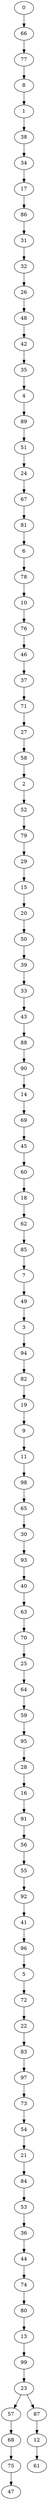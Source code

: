 digraph {0 -> 66;
66 -> 77;
77 -> 8;
8 -> 1;
1 -> 38;
38 -> 34;
34 -> 17;
17 -> 86;
86 -> 31;
31 -> 32;
32 -> 26;
26 -> 48;
48 -> 42;
42 -> 35;
35 -> 4;
4 -> 89;
89 -> 51;
51 -> 24;
24 -> 67;
67 -> 81;
81 -> 6;
6 -> 78;
78 -> 10;
10 -> 76;
76 -> 46;
46 -> 37;
37 -> 71;
71 -> 27;
27 -> 58;
58 -> 2;
2 -> 52;
52 -> 79;
79 -> 29;
29 -> 15;
15 -> 20;
20 -> 50;
50 -> 39;
39 -> 33;
33 -> 43;
43 -> 88;
88 -> 90;
90 -> 14;
14 -> 69;
69 -> 45;
45 -> 60;
60 -> 18;
18 -> 62;
62 -> 85;
85 -> 7;
7 -> 49;
49 -> 3;
3 -> 94;
94 -> 82;
82 -> 19;
19 -> 9;
9 -> 11;
11 -> 98;
98 -> 65;
65 -> 30;
30 -> 93;
93 -> 40;
40 -> 63;
63 -> 70;
70 -> 25;
25 -> 64;
64 -> 59;
59 -> 95;
95 -> 28;
28 -> 16;
16 -> 91;
91 -> 56;
56 -> 55;
55 -> 92;
92 -> 41;
41 -> 96;
96 -> 5;
5 -> 72;
72 -> 22;
22 -> 83;
83 -> 97;
97 -> 73;
73 -> 54;
54 -> 21;
21 -> 84;
84 -> 53;
53 -> 36;
36 -> 44;
44 -> 74;
74 -> 80;
80 -> 13;
13 -> 99;
99 -> 23;
23 -> 57;
57 -> 68;
68 -> 75;
75 -> 47;
23 -> 87;
87 -> 12;
12 -> 61;
}
